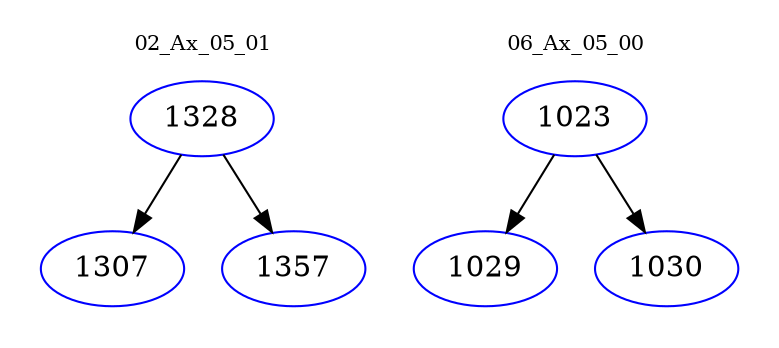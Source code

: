 digraph{
subgraph cluster_0 {
color = white
label = "02_Ax_05_01";
fontsize=10;
T0_1328 [label="1328", color="blue"]
T0_1328 -> T0_1307 [color="black"]
T0_1307 [label="1307", color="blue"]
T0_1328 -> T0_1357 [color="black"]
T0_1357 [label="1357", color="blue"]
}
subgraph cluster_1 {
color = white
label = "06_Ax_05_00";
fontsize=10;
T1_1023 [label="1023", color="blue"]
T1_1023 -> T1_1029 [color="black"]
T1_1029 [label="1029", color="blue"]
T1_1023 -> T1_1030 [color="black"]
T1_1030 [label="1030", color="blue"]
}
}
